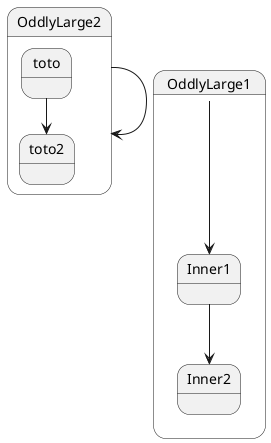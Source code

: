 {
  "sha1": "ivaum99739oelwtymuqm35f0sqi43dm",
  "insertion": {
    "when": "2024-06-03T18:59:31.241Z",
    "user": "plantuml@gmail.com"
  }
}
@startuml
set separator none

state OddlyLarge1 {
Inner1 --> Inner2
}
OddlyLarge1 --> Inner1
state OddlyLarge2 {
toto --> toto2
}

OddlyLarge2 --> OddlyLarge2
@enduml
